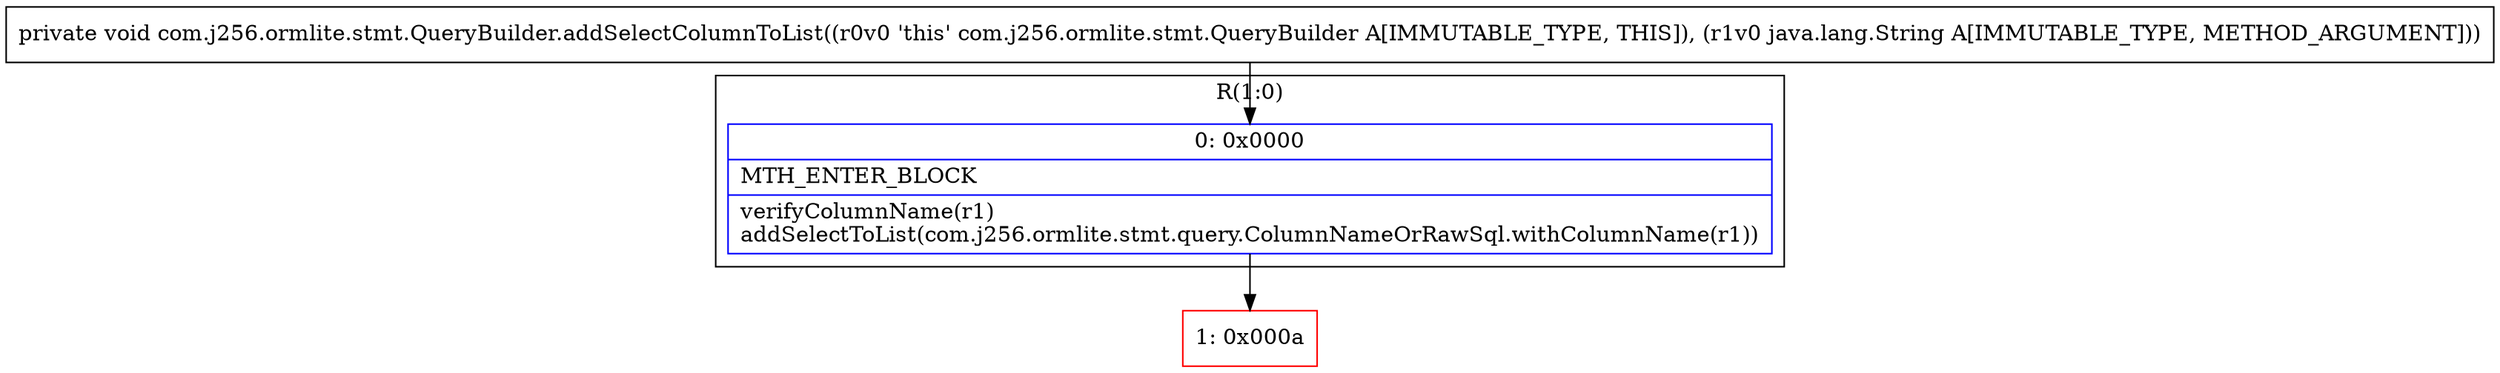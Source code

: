digraph "CFG forcom.j256.ormlite.stmt.QueryBuilder.addSelectColumnToList(Ljava\/lang\/String;)V" {
subgraph cluster_Region_656429787 {
label = "R(1:0)";
node [shape=record,color=blue];
Node_0 [shape=record,label="{0\:\ 0x0000|MTH_ENTER_BLOCK\l|verifyColumnName(r1)\laddSelectToList(com.j256.ormlite.stmt.query.ColumnNameOrRawSql.withColumnName(r1))\l}"];
}
Node_1 [shape=record,color=red,label="{1\:\ 0x000a}"];
MethodNode[shape=record,label="{private void com.j256.ormlite.stmt.QueryBuilder.addSelectColumnToList((r0v0 'this' com.j256.ormlite.stmt.QueryBuilder A[IMMUTABLE_TYPE, THIS]), (r1v0 java.lang.String A[IMMUTABLE_TYPE, METHOD_ARGUMENT])) }"];
MethodNode -> Node_0;
Node_0 -> Node_1;
}

